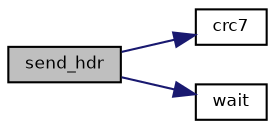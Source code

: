 digraph "send_hdr"
{
  bgcolor="transparent";
  edge [fontname="Helvetica",fontsize="8",labelfontname="Helvetica",labelfontsize="8"];
  node [fontname="Helvetica",fontsize="8",shape=record];
  rankdir="LR";
  Node2 [label="send_hdr",height=0.2,width=0.4,color="black", fillcolor="grey75", style="filled", fontcolor="black"];
  Node2 -> Node3 [color="midnightblue",fontsize="8",style="solid",fontname="Helvetica"];
  Node3 [label="crc7",height=0.2,width=0.4,color="black",URL="$group___m_m_c___s_p_i.html#gac82b7e209601c890c0d1587cefaf0813",tooltip="Calculate the MMC standard CRC-7 based on a lookup table. "];
  Node2 -> Node4 [color="midnightblue",fontsize="8",style="solid",fontname="Helvetica"];
  Node4 [label="wait",height=0.2,width=0.4,color="black",URL="$group___m_m_c___s_p_i.html#ga2047c3d4f7ce72dcb6c4942f57e92600",tooltip="Waits an idle condition. "];
}
